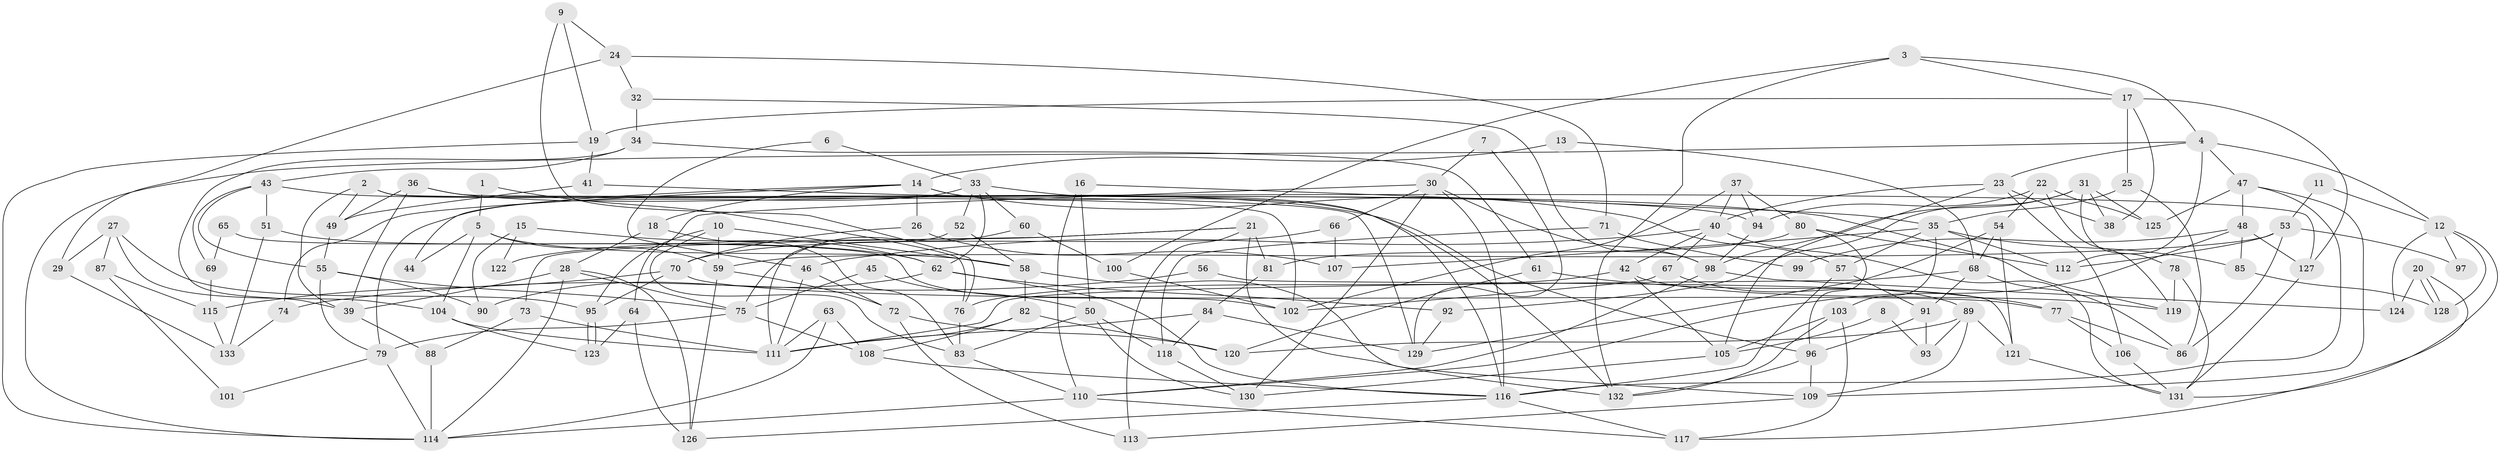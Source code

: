 // Generated by graph-tools (version 1.1) at 2025/11/02/27/25 16:11:19]
// undirected, 133 vertices, 266 edges
graph export_dot {
graph [start="1"]
  node [color=gray90,style=filled];
  1;
  2;
  3;
  4;
  5;
  6;
  7;
  8;
  9;
  10;
  11;
  12;
  13;
  14;
  15;
  16;
  17;
  18;
  19;
  20;
  21;
  22;
  23;
  24;
  25;
  26;
  27;
  28;
  29;
  30;
  31;
  32;
  33;
  34;
  35;
  36;
  37;
  38;
  39;
  40;
  41;
  42;
  43;
  44;
  45;
  46;
  47;
  48;
  49;
  50;
  51;
  52;
  53;
  54;
  55;
  56;
  57;
  58;
  59;
  60;
  61;
  62;
  63;
  64;
  65;
  66;
  67;
  68;
  69;
  70;
  71;
  72;
  73;
  74;
  75;
  76;
  77;
  78;
  79;
  80;
  81;
  82;
  83;
  84;
  85;
  86;
  87;
  88;
  89;
  90;
  91;
  92;
  93;
  94;
  95;
  96;
  97;
  98;
  99;
  100;
  101;
  102;
  103;
  104;
  105;
  106;
  107;
  108;
  109;
  110;
  111;
  112;
  113;
  114;
  115;
  116;
  117;
  118;
  119;
  120;
  121;
  122;
  123;
  124;
  125;
  126;
  127;
  128;
  129;
  130;
  131;
  132;
  133;
  1 -- 5;
  1 -- 76;
  2 -- 102;
  2 -- 127;
  2 -- 39;
  2 -- 49;
  3 -- 4;
  3 -- 17;
  3 -- 100;
  3 -- 132;
  4 -- 23;
  4 -- 47;
  4 -- 12;
  4 -- 112;
  4 -- 114;
  5 -- 59;
  5 -- 104;
  5 -- 44;
  5 -- 58;
  6 -- 46;
  6 -- 33;
  7 -- 129;
  7 -- 30;
  8 -- 93;
  8 -- 105;
  9 -- 19;
  9 -- 76;
  9 -- 24;
  10 -- 83;
  10 -- 58;
  10 -- 59;
  10 -- 95;
  11 -- 12;
  11 -- 53;
  12 -- 124;
  12 -- 97;
  12 -- 128;
  12 -- 131;
  13 -- 68;
  13 -- 14;
  14 -- 57;
  14 -- 132;
  14 -- 18;
  14 -- 26;
  14 -- 44;
  14 -- 74;
  15 -- 62;
  15 -- 90;
  15 -- 122;
  16 -- 110;
  16 -- 50;
  16 -- 35;
  17 -- 25;
  17 -- 38;
  17 -- 19;
  17 -- 127;
  18 -- 28;
  18 -- 83;
  19 -- 114;
  19 -- 41;
  20 -- 117;
  20 -- 128;
  20 -- 128;
  20 -- 124;
  21 -- 73;
  21 -- 132;
  21 -- 81;
  21 -- 113;
  21 -- 122;
  22 -- 94;
  22 -- 119;
  22 -- 54;
  22 -- 125;
  23 -- 40;
  23 -- 105;
  23 -- 38;
  23 -- 106;
  24 -- 32;
  24 -- 29;
  24 -- 71;
  25 -- 35;
  25 -- 86;
  26 -- 70;
  26 -- 107;
  27 -- 95;
  27 -- 104;
  27 -- 29;
  27 -- 87;
  28 -- 114;
  28 -- 75;
  28 -- 39;
  28 -- 126;
  29 -- 133;
  30 -- 66;
  30 -- 98;
  30 -- 64;
  30 -- 116;
  30 -- 130;
  31 -- 98;
  31 -- 125;
  31 -- 38;
  31 -- 78;
  31 -- 92;
  32 -- 98;
  32 -- 34;
  33 -- 116;
  33 -- 79;
  33 -- 52;
  33 -- 60;
  33 -- 62;
  34 -- 61;
  34 -- 39;
  34 -- 43;
  35 -- 85;
  35 -- 57;
  35 -- 103;
  35 -- 107;
  35 -- 112;
  36 -- 39;
  36 -- 129;
  36 -- 49;
  36 -- 96;
  37 -- 40;
  37 -- 80;
  37 -- 94;
  37 -- 102;
  39 -- 88;
  40 -- 46;
  40 -- 67;
  40 -- 42;
  40 -- 131;
  41 -- 49;
  41 -- 119;
  42 -- 119;
  42 -- 76;
  42 -- 105;
  43 -- 55;
  43 -- 51;
  43 -- 69;
  43 -- 94;
  45 -- 50;
  45 -- 75;
  46 -- 111;
  46 -- 72;
  47 -- 116;
  47 -- 109;
  47 -- 48;
  47 -- 125;
  48 -- 127;
  48 -- 85;
  48 -- 99;
  48 -- 110;
  49 -- 55;
  50 -- 118;
  50 -- 130;
  50 -- 83;
  51 -- 62;
  51 -- 133;
  52 -- 111;
  52 -- 58;
  53 -- 112;
  53 -- 59;
  53 -- 86;
  53 -- 97;
  54 -- 68;
  54 -- 121;
  54 -- 129;
  55 -- 79;
  55 -- 75;
  55 -- 90;
  56 -- 74;
  56 -- 121;
  57 -- 116;
  57 -- 91;
  58 -- 82;
  58 -- 109;
  59 -- 126;
  59 -- 72;
  60 -- 75;
  60 -- 100;
  61 -- 77;
  61 -- 120;
  62 -- 116;
  62 -- 90;
  62 -- 92;
  63 -- 108;
  63 -- 114;
  63 -- 111;
  64 -- 126;
  64 -- 123;
  65 -- 69;
  65 -- 102;
  66 -- 70;
  66 -- 107;
  67 -- 102;
  67 -- 89;
  68 -- 111;
  68 -- 91;
  68 -- 86;
  69 -- 115;
  70 -- 77;
  70 -- 95;
  70 -- 115;
  71 -- 118;
  71 -- 99;
  72 -- 113;
  72 -- 120;
  73 -- 88;
  73 -- 111;
  74 -- 133;
  75 -- 108;
  75 -- 79;
  76 -- 83;
  77 -- 106;
  77 -- 86;
  78 -- 131;
  78 -- 119;
  79 -- 114;
  79 -- 101;
  80 -- 96;
  80 -- 112;
  80 -- 81;
  81 -- 84;
  82 -- 111;
  82 -- 108;
  82 -- 120;
  83 -- 110;
  84 -- 129;
  84 -- 111;
  84 -- 118;
  85 -- 128;
  87 -- 115;
  87 -- 101;
  88 -- 114;
  89 -- 120;
  89 -- 121;
  89 -- 93;
  89 -- 109;
  91 -- 96;
  91 -- 93;
  92 -- 129;
  94 -- 98;
  95 -- 123;
  95 -- 123;
  96 -- 109;
  96 -- 132;
  98 -- 110;
  98 -- 124;
  100 -- 102;
  103 -- 132;
  103 -- 105;
  103 -- 117;
  104 -- 123;
  104 -- 111;
  105 -- 130;
  106 -- 131;
  108 -- 116;
  109 -- 113;
  110 -- 114;
  110 -- 117;
  115 -- 133;
  116 -- 117;
  116 -- 126;
  118 -- 130;
  121 -- 131;
  127 -- 131;
}
